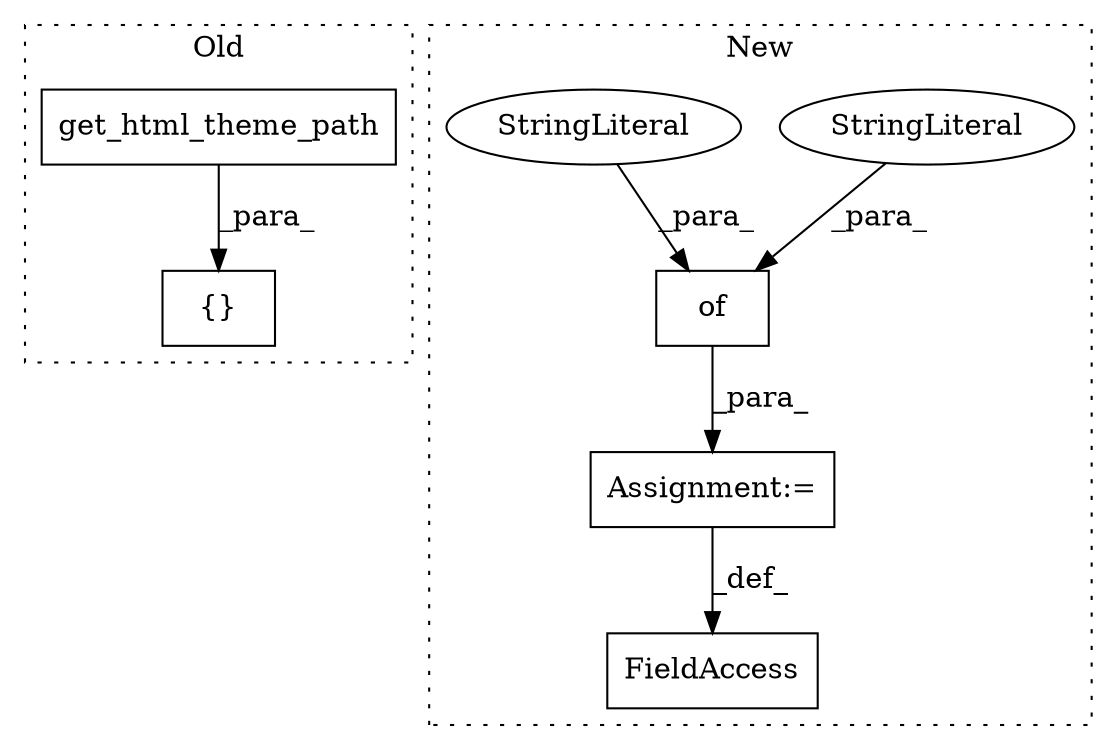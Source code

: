 digraph G {
subgraph cluster0 {
1 [label="get_html_theme_path" a="32" s="2432" l="21" shape="box"];
3 [label="{}" a="4" s="2414,2453" l="1,1" shape="box"];
label = "Old";
style="dotted";
}
subgraph cluster1 {
2 [label="of" a="32" s="2298,2887" l="3,1" shape="box"];
4 [label="StringLiteral" a="45" s="2301" l="15" shape="ellipse"];
5 [label="StringLiteral" a="45" s="2324" l="14" shape="ellipse"];
6 [label="FieldAccess" a="22" s="2275" l="18" shape="box"];
7 [label="Assignment:=" a="7" s="2293" l="1" shape="box"];
label = "New";
style="dotted";
}
1 -> 3 [label="_para_"];
2 -> 7 [label="_para_"];
4 -> 2 [label="_para_"];
5 -> 2 [label="_para_"];
7 -> 6 [label="_def_"];
}